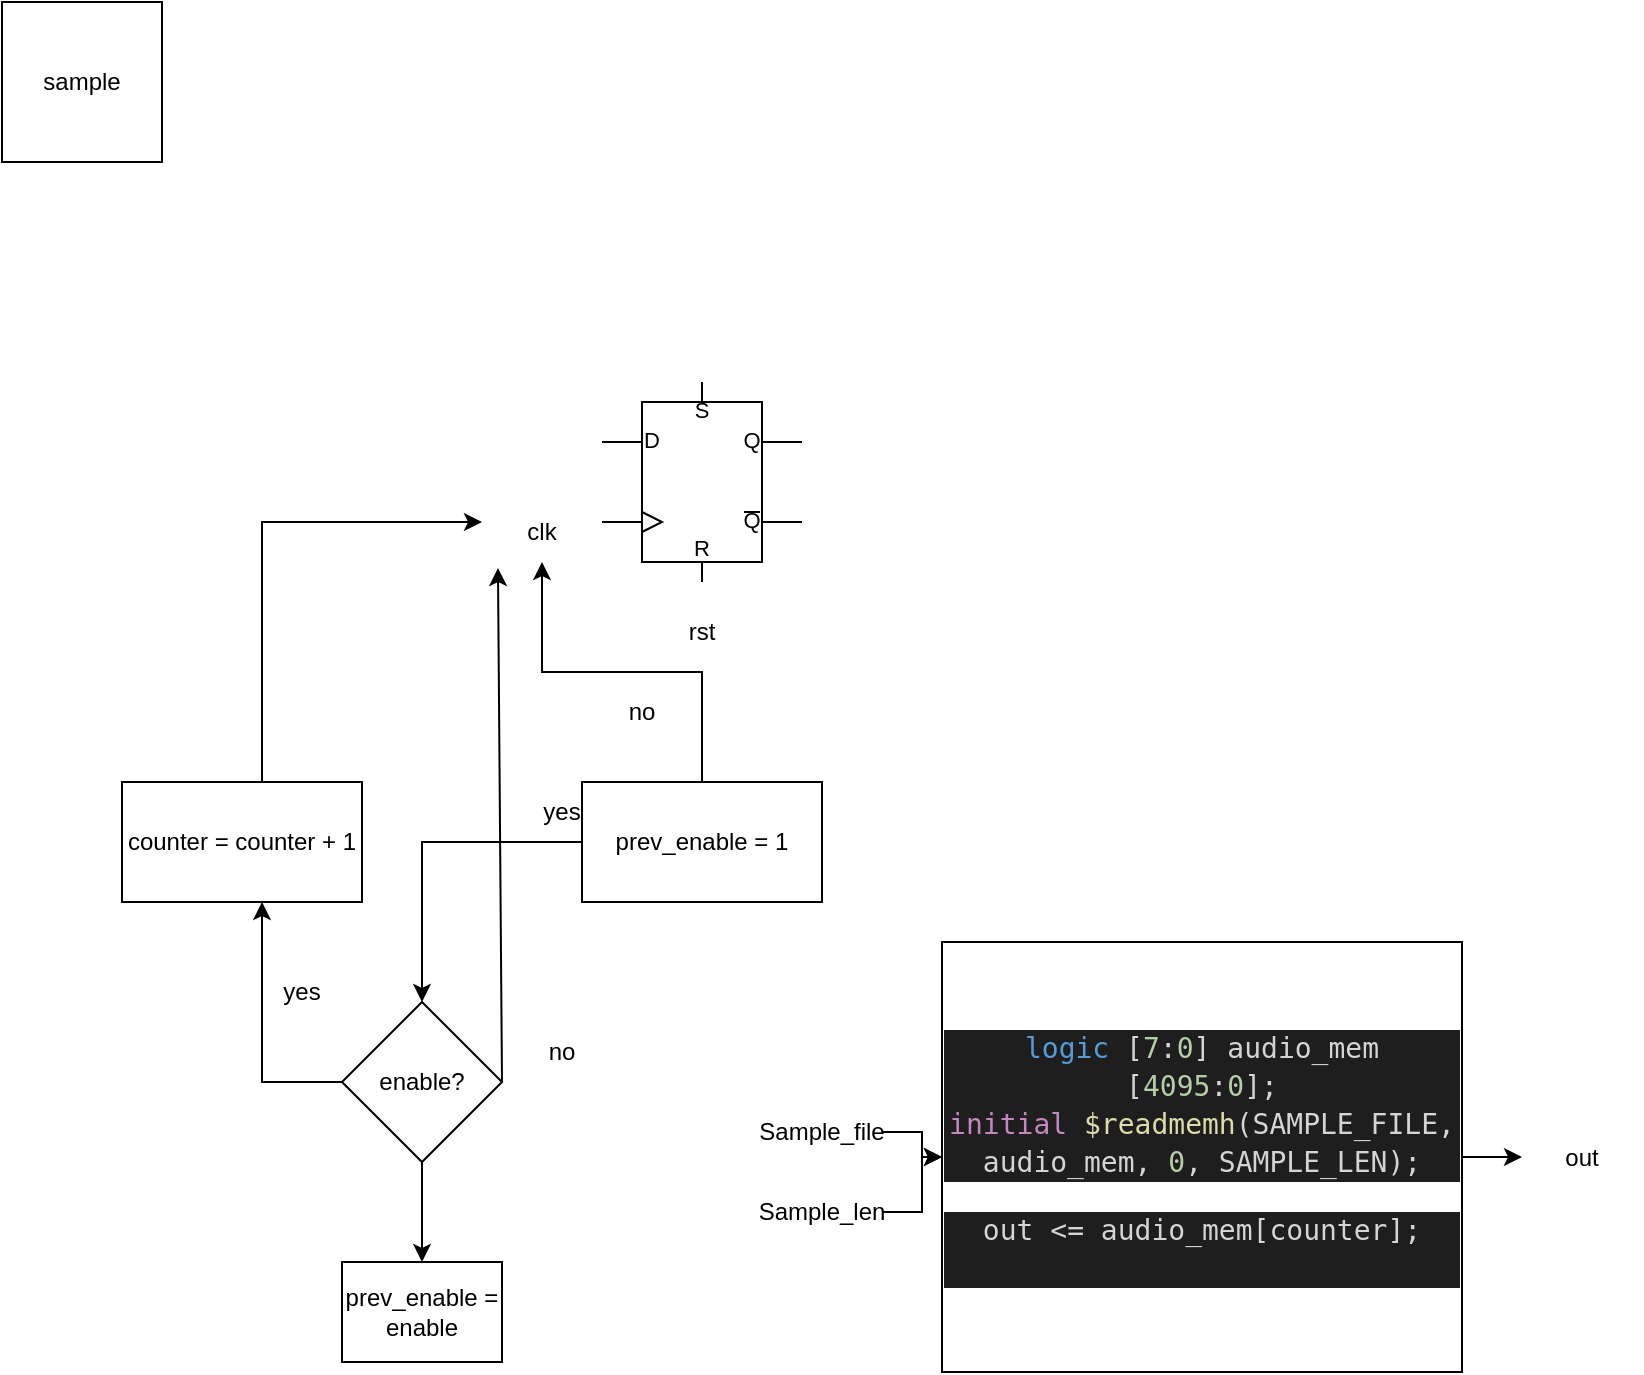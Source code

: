 <mxfile version="21.1.4" type="github">
  <diagram name="Page-1" id="BcCYY3gj11FTohZ3aPDq">
    <mxGraphModel dx="1360" dy="751" grid="1" gridSize="10" guides="1" tooltips="1" connect="1" arrows="1" fold="1" page="1" pageScale="1" pageWidth="850" pageHeight="1100" math="0" shadow="0">
      <root>
        <mxCell id="0" />
        <mxCell id="1" parent="0" />
        <mxCell id="mzFIE9k1Cb8Y-Et-fZ8_-1" value="sample" style="whiteSpace=wrap;html=1;aspect=fixed;" vertex="1" parent="1">
          <mxGeometry x="50" y="40" width="80" height="80" as="geometry" />
        </mxCell>
        <mxCell id="mzFIE9k1Cb8Y-Et-fZ8_-4" value="" style="verticalLabelPosition=bottom;shadow=0;dashed=0;align=center;html=1;verticalAlign=top;shape=mxgraph.electrical.logic_gates.d_type_rs_flip-flop;" vertex="1" parent="1">
          <mxGeometry x="350" y="230" width="100" height="100" as="geometry" />
        </mxCell>
        <mxCell id="mzFIE9k1Cb8Y-Et-fZ8_-5" value="rst" style="text;html=1;strokeColor=none;fillColor=none;align=center;verticalAlign=middle;whiteSpace=wrap;rounded=0;" vertex="1" parent="1">
          <mxGeometry x="370" y="340" width="60" height="30" as="geometry" />
        </mxCell>
        <mxCell id="mzFIE9k1Cb8Y-Et-fZ8_-6" value="&lt;div&gt;clk&lt;/div&gt;" style="text;html=1;strokeColor=none;fillColor=none;align=center;verticalAlign=middle;whiteSpace=wrap;rounded=0;" vertex="1" parent="1">
          <mxGeometry x="290" y="290" width="60" height="30" as="geometry" />
        </mxCell>
        <mxCell id="mzFIE9k1Cb8Y-Et-fZ8_-13" style="edgeStyle=orthogonalEdgeStyle;rounded=0;orthogonalLoop=1;jettySize=auto;html=1;entryX=0.5;entryY=0;entryDx=0;entryDy=0;" edge="1" parent="1" source="mzFIE9k1Cb8Y-Et-fZ8_-10" target="mzFIE9k1Cb8Y-Et-fZ8_-12">
          <mxGeometry relative="1" as="geometry" />
        </mxCell>
        <mxCell id="mzFIE9k1Cb8Y-Et-fZ8_-14" style="edgeStyle=orthogonalEdgeStyle;rounded=0;orthogonalLoop=1;jettySize=auto;html=1;entryX=0.5;entryY=1;entryDx=0;entryDy=0;" edge="1" parent="1" source="mzFIE9k1Cb8Y-Et-fZ8_-10" target="mzFIE9k1Cb8Y-Et-fZ8_-6">
          <mxGeometry relative="1" as="geometry" />
        </mxCell>
        <mxCell id="mzFIE9k1Cb8Y-Et-fZ8_-10" value="&lt;div&gt;prev_enable = 1&lt;br&gt;&lt;/div&gt;" style="rounded=0;whiteSpace=wrap;html=1;" vertex="1" parent="1">
          <mxGeometry x="340" y="430" width="120" height="60" as="geometry" />
        </mxCell>
        <mxCell id="mzFIE9k1Cb8Y-Et-fZ8_-23" style="edgeStyle=orthogonalEdgeStyle;rounded=0;orthogonalLoop=1;jettySize=auto;html=1;entryX=0.5;entryY=0;entryDx=0;entryDy=0;" edge="1" parent="1" source="mzFIE9k1Cb8Y-Et-fZ8_-12" target="mzFIE9k1Cb8Y-Et-fZ8_-22">
          <mxGeometry relative="1" as="geometry" />
        </mxCell>
        <mxCell id="mzFIE9k1Cb8Y-Et-fZ8_-24" style="edgeStyle=orthogonalEdgeStyle;rounded=0;orthogonalLoop=1;jettySize=auto;html=1;" edge="1" parent="1" source="mzFIE9k1Cb8Y-Et-fZ8_-7" target="mzFIE9k1Cb8Y-Et-fZ8_-6">
          <mxGeometry relative="1" as="geometry">
            <Array as="points">
              <mxPoint x="180" y="300" />
            </Array>
          </mxGeometry>
        </mxCell>
        <mxCell id="mzFIE9k1Cb8Y-Et-fZ8_-12" value="enable?" style="rhombus;whiteSpace=wrap;html=1;" vertex="1" parent="1">
          <mxGeometry x="220" y="540" width="80" height="80" as="geometry" />
        </mxCell>
        <mxCell id="mzFIE9k1Cb8Y-Et-fZ8_-15" value="yes" style="text;html=1;strokeColor=none;fillColor=none;align=center;verticalAlign=middle;whiteSpace=wrap;rounded=0;" vertex="1" parent="1">
          <mxGeometry x="300" y="430" width="60" height="30" as="geometry" />
        </mxCell>
        <mxCell id="mzFIE9k1Cb8Y-Et-fZ8_-16" value="no" style="text;html=1;strokeColor=none;fillColor=none;align=center;verticalAlign=middle;whiteSpace=wrap;rounded=0;" vertex="1" parent="1">
          <mxGeometry x="340" y="380" width="60" height="30" as="geometry" />
        </mxCell>
        <mxCell id="mzFIE9k1Cb8Y-Et-fZ8_-17" value="yes" style="text;html=1;strokeColor=none;fillColor=none;align=center;verticalAlign=middle;whiteSpace=wrap;rounded=0;" vertex="1" parent="1">
          <mxGeometry x="170" y="520" width="60" height="30" as="geometry" />
        </mxCell>
        <mxCell id="mzFIE9k1Cb8Y-Et-fZ8_-18" value="no" style="text;html=1;strokeColor=none;fillColor=none;align=center;verticalAlign=middle;whiteSpace=wrap;rounded=0;" vertex="1" parent="1">
          <mxGeometry x="300" y="550" width="60" height="30" as="geometry" />
        </mxCell>
        <mxCell id="mzFIE9k1Cb8Y-Et-fZ8_-20" value="" style="endArrow=classic;html=1;rounded=0;entryX=0.133;entryY=1.1;entryDx=0;entryDy=0;entryPerimeter=0;" edge="1" parent="1" target="mzFIE9k1Cb8Y-Et-fZ8_-6">
          <mxGeometry width="50" height="50" relative="1" as="geometry">
            <mxPoint x="300" y="580" as="sourcePoint" />
            <mxPoint x="370" y="580" as="targetPoint" />
          </mxGeometry>
        </mxCell>
        <mxCell id="mzFIE9k1Cb8Y-Et-fZ8_-22" value="prev_enable = enable" style="rounded=0;whiteSpace=wrap;html=1;" vertex="1" parent="1">
          <mxGeometry x="220" y="670" width="80" height="50" as="geometry" />
        </mxCell>
        <mxCell id="mzFIE9k1Cb8Y-Et-fZ8_-36" style="edgeStyle=orthogonalEdgeStyle;rounded=0;orthogonalLoop=1;jettySize=auto;html=1;" edge="1" parent="1" source="mzFIE9k1Cb8Y-Et-fZ8_-26" target="mzFIE9k1Cb8Y-Et-fZ8_-31">
          <mxGeometry relative="1" as="geometry" />
        </mxCell>
        <mxCell id="mzFIE9k1Cb8Y-Et-fZ8_-26" value="&lt;div style=&quot;color: rgb(212, 212, 212); background-color: rgb(30, 30, 30); font-family: &amp;quot;Droid Sans Mono&amp;quot;, &amp;quot;monospace&amp;quot;, monospace; font-weight: normal; font-size: 14px; line-height: 19px;&quot;&gt;&lt;div&gt;&lt;span style=&quot;color: #569cd6;&quot;&gt;logic&lt;/span&gt;&lt;span style=&quot;color: #d4d4d4;&quot;&gt; [&lt;/span&gt;&lt;span style=&quot;color: #b5cea8;&quot;&gt;7&lt;/span&gt;&lt;span style=&quot;color: #d4d4d4;&quot;&gt;:&lt;/span&gt;&lt;span style=&quot;color: #b5cea8;&quot;&gt;0&lt;/span&gt;&lt;span style=&quot;color: #d4d4d4;&quot;&gt;] audio_mem [&lt;/span&gt;&lt;span style=&quot;color: #b5cea8;&quot;&gt;4095&lt;/span&gt;&lt;span style=&quot;color: #d4d4d4;&quot;&gt;:&lt;/span&gt;&lt;span style=&quot;color: #b5cea8;&quot;&gt;0&lt;/span&gt;&lt;span style=&quot;color: #d4d4d4;&quot;&gt;];&lt;/span&gt;&lt;/div&gt;&lt;div&gt;&lt;span style=&quot;color: #d4d4d4;&quot;&gt;  &lt;/span&gt;&lt;span style=&quot;color: #c586c0;&quot;&gt;initial&lt;/span&gt;&lt;span style=&quot;color: #d4d4d4;&quot;&gt; &lt;/span&gt;&lt;span style=&quot;color: #dcdcaa;&quot;&gt;$readmemh&lt;/span&gt;&lt;span style=&quot;color: #d4d4d4;&quot;&gt;(SAMPLE_FILE, audio_mem, &lt;/span&gt;&lt;span style=&quot;color: #b5cea8;&quot;&gt;0&lt;/span&gt;&lt;span style=&quot;color: #d4d4d4;&quot;&gt;, SAMPLE_LEN);&lt;/span&gt;&lt;/div&gt;&lt;/div&gt;&lt;div&gt;&lt;br&gt;&lt;/div&gt;&lt;div&gt;&lt;div style=&quot;color: rgb(212, 212, 212); background-color: rgb(30, 30, 30); font-family: &amp;quot;Droid Sans Mono&amp;quot;, &amp;quot;monospace&amp;quot;, monospace; font-weight: normal; font-size: 14px; line-height: 19px;&quot;&gt;&lt;div&gt;      out &amp;lt;= audio_mem[counter];&lt;/div&gt;&lt;div&gt;&lt;span style=&quot;color: #d4d4d4;&quot;&gt;&lt;br&gt;&lt;/span&gt;&lt;/div&gt;&lt;/div&gt;&lt;/div&gt;" style="rounded=0;whiteSpace=wrap;html=1;" vertex="1" parent="1">
          <mxGeometry x="520" y="510" width="260" height="215" as="geometry" />
        </mxCell>
        <mxCell id="mzFIE9k1Cb8Y-Et-fZ8_-32" style="edgeStyle=orthogonalEdgeStyle;rounded=0;orthogonalLoop=1;jettySize=auto;html=1;" edge="1" parent="1" source="mzFIE9k1Cb8Y-Et-fZ8_-27" target="mzFIE9k1Cb8Y-Et-fZ8_-26">
          <mxGeometry relative="1" as="geometry" />
        </mxCell>
        <mxCell id="mzFIE9k1Cb8Y-Et-fZ8_-27" value="Sample_file" style="text;html=1;strokeColor=none;fillColor=none;align=center;verticalAlign=middle;whiteSpace=wrap;rounded=0;" vertex="1" parent="1">
          <mxGeometry x="430" y="590" width="60" height="30" as="geometry" />
        </mxCell>
        <mxCell id="mzFIE9k1Cb8Y-Et-fZ8_-33" style="edgeStyle=orthogonalEdgeStyle;rounded=0;orthogonalLoop=1;jettySize=auto;html=1;" edge="1" parent="1" source="mzFIE9k1Cb8Y-Et-fZ8_-28" target="mzFIE9k1Cb8Y-Et-fZ8_-26">
          <mxGeometry relative="1" as="geometry" />
        </mxCell>
        <mxCell id="mzFIE9k1Cb8Y-Et-fZ8_-28" value="Sample_len" style="text;html=1;strokeColor=none;fillColor=none;align=center;verticalAlign=middle;whiteSpace=wrap;rounded=0;" vertex="1" parent="1">
          <mxGeometry x="430" y="630" width="60" height="30" as="geometry" />
        </mxCell>
        <mxCell id="mzFIE9k1Cb8Y-Et-fZ8_-31" value="out" style="text;html=1;strokeColor=none;fillColor=none;align=center;verticalAlign=middle;whiteSpace=wrap;rounded=0;" vertex="1" parent="1">
          <mxGeometry x="810" y="602.5" width="60" height="30" as="geometry" />
        </mxCell>
        <mxCell id="mzFIE9k1Cb8Y-Et-fZ8_-37" value="" style="edgeStyle=orthogonalEdgeStyle;rounded=0;orthogonalLoop=1;jettySize=auto;html=1;" edge="1" parent="1" source="mzFIE9k1Cb8Y-Et-fZ8_-12" target="mzFIE9k1Cb8Y-Et-fZ8_-7">
          <mxGeometry relative="1" as="geometry">
            <mxPoint x="220" y="580" as="sourcePoint" />
            <mxPoint x="290" y="300" as="targetPoint" />
            <Array as="points">
              <mxPoint x="180" y="580" />
            </Array>
          </mxGeometry>
        </mxCell>
        <mxCell id="mzFIE9k1Cb8Y-Et-fZ8_-7" value="counter = counter + 1" style="rounded=0;whiteSpace=wrap;html=1;" vertex="1" parent="1">
          <mxGeometry x="110" y="430" width="120" height="60" as="geometry" />
        </mxCell>
      </root>
    </mxGraphModel>
  </diagram>
</mxfile>
